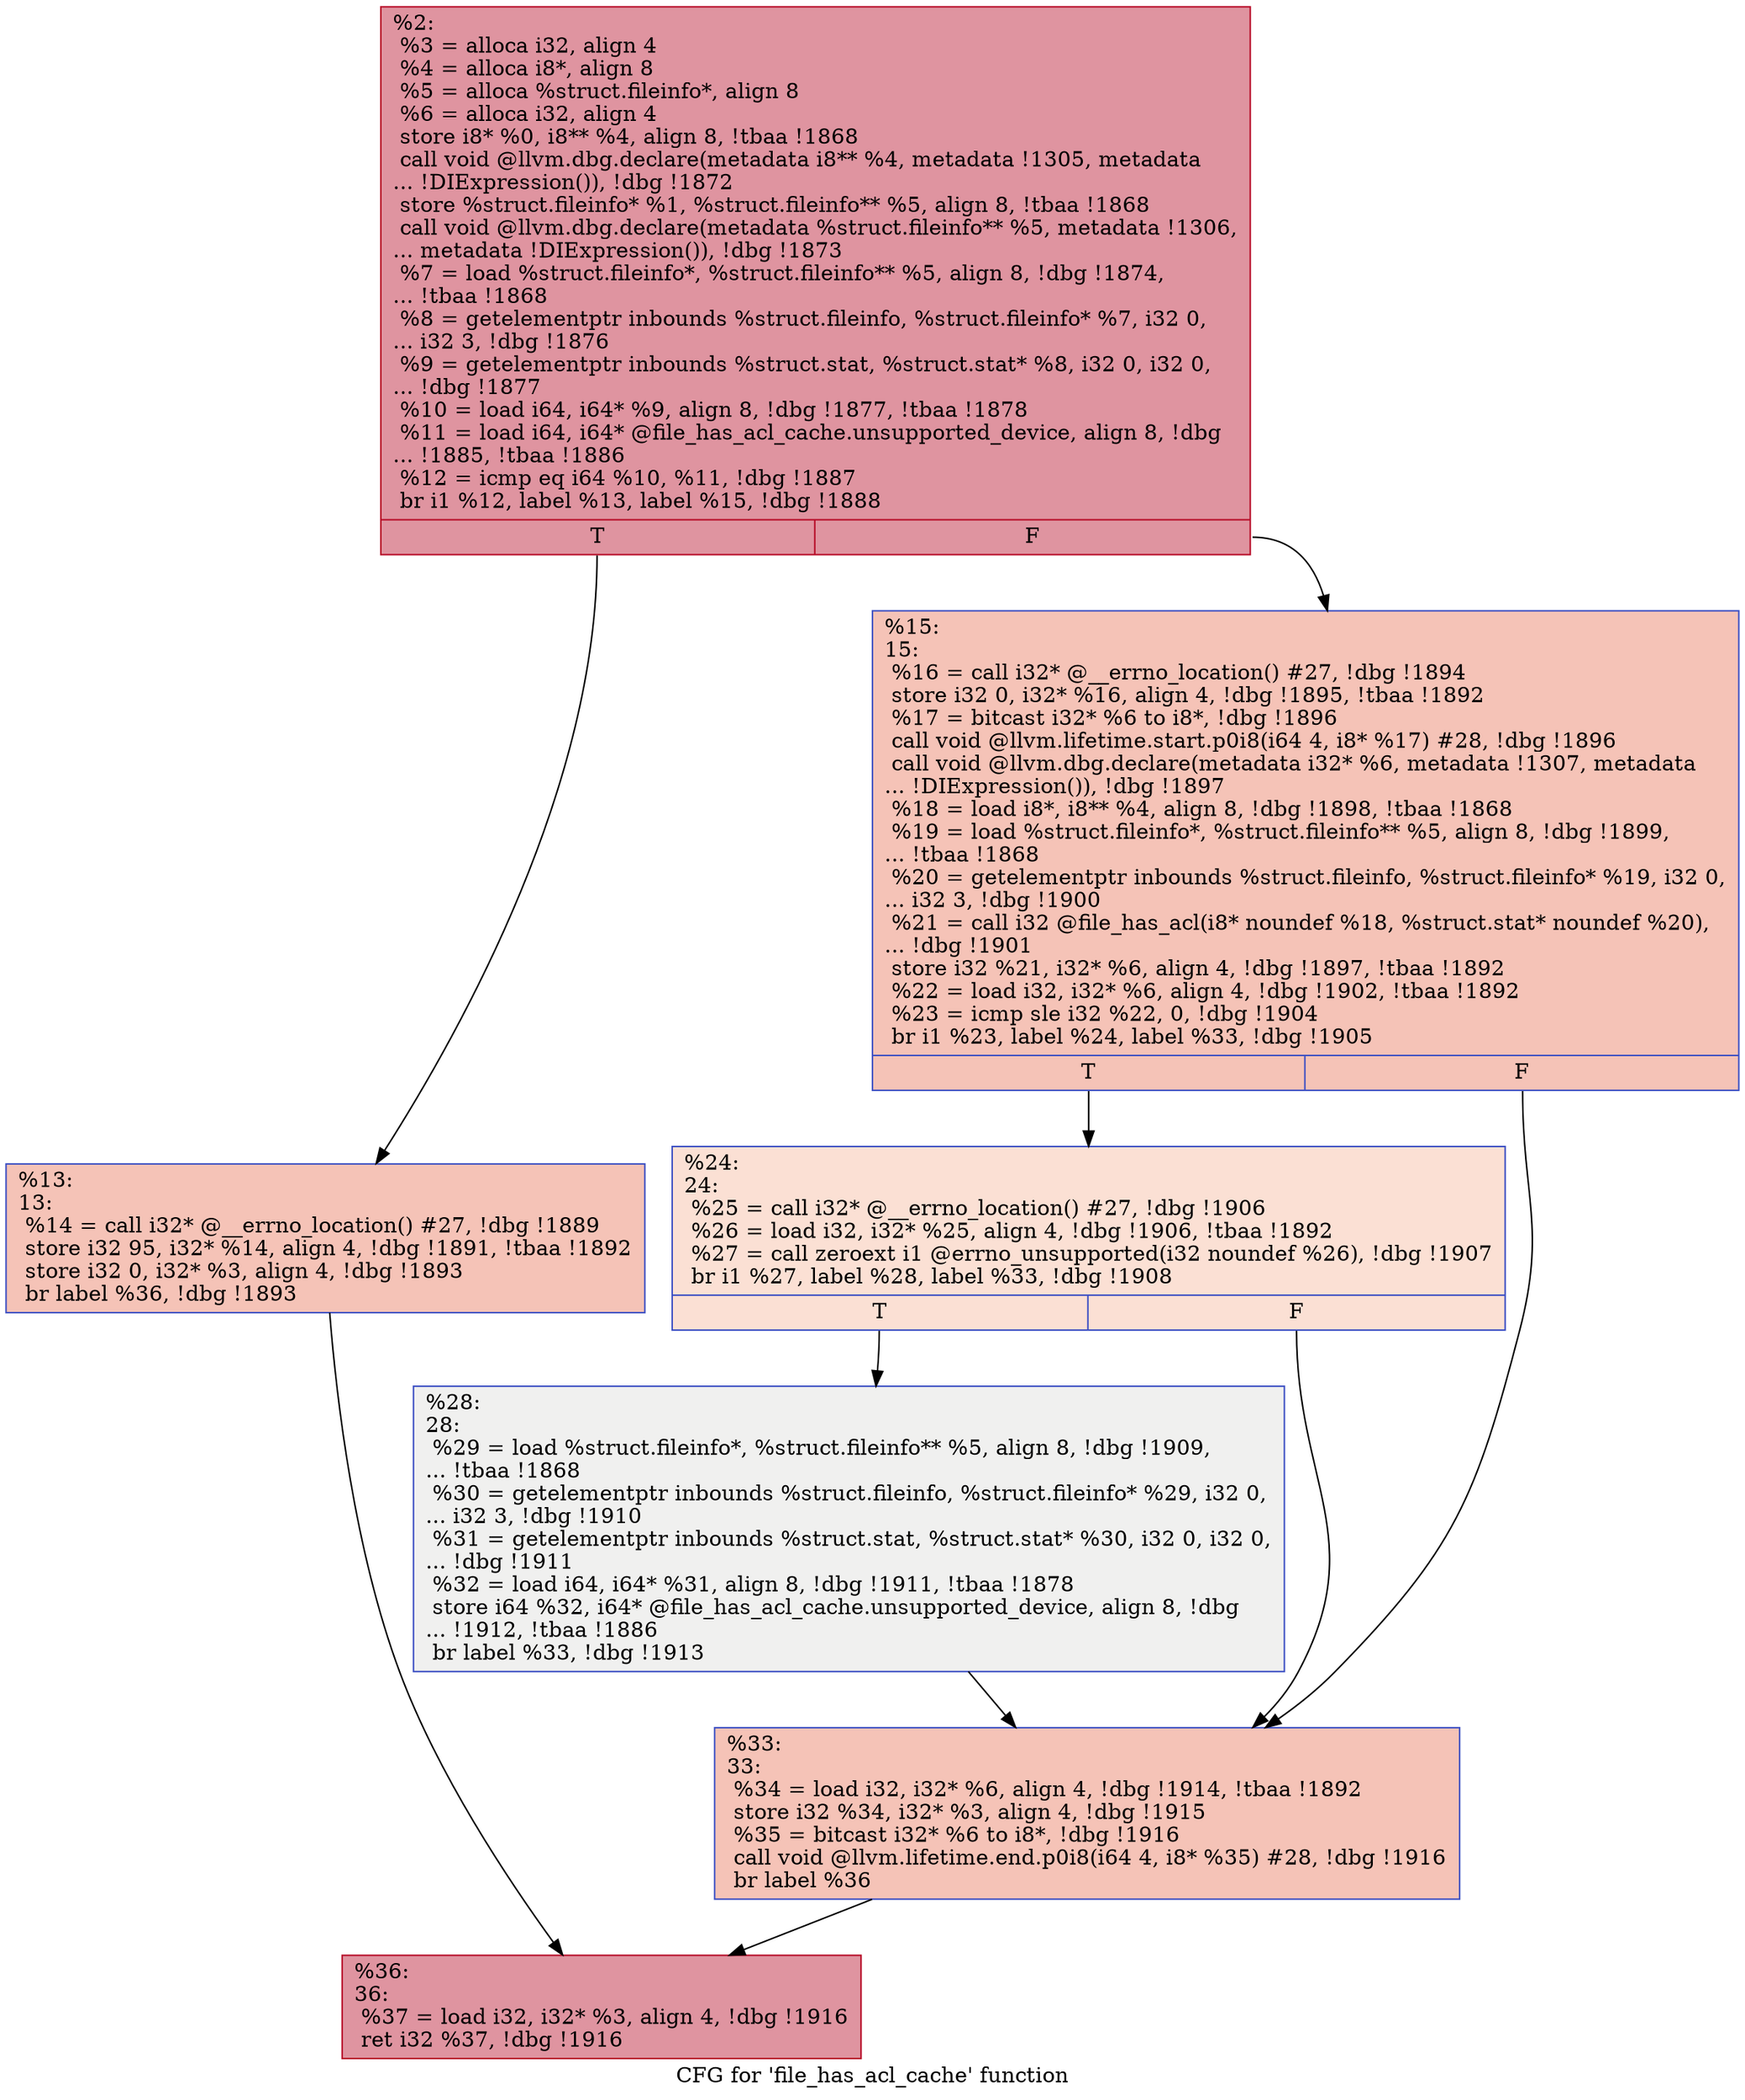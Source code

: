 digraph "CFG for 'file_has_acl_cache' function" {
	label="CFG for 'file_has_acl_cache' function";

	Node0x2130760 [shape=record,color="#b70d28ff", style=filled, fillcolor="#b70d2870",label="{%2:\l  %3 = alloca i32, align 4\l  %4 = alloca i8*, align 8\l  %5 = alloca %struct.fileinfo*, align 8\l  %6 = alloca i32, align 4\l  store i8* %0, i8** %4, align 8, !tbaa !1868\l  call void @llvm.dbg.declare(metadata i8** %4, metadata !1305, metadata\l... !DIExpression()), !dbg !1872\l  store %struct.fileinfo* %1, %struct.fileinfo** %5, align 8, !tbaa !1868\l  call void @llvm.dbg.declare(metadata %struct.fileinfo** %5, metadata !1306,\l... metadata !DIExpression()), !dbg !1873\l  %7 = load %struct.fileinfo*, %struct.fileinfo** %5, align 8, !dbg !1874,\l... !tbaa !1868\l  %8 = getelementptr inbounds %struct.fileinfo, %struct.fileinfo* %7, i32 0,\l... i32 3, !dbg !1876\l  %9 = getelementptr inbounds %struct.stat, %struct.stat* %8, i32 0, i32 0,\l... !dbg !1877\l  %10 = load i64, i64* %9, align 8, !dbg !1877, !tbaa !1878\l  %11 = load i64, i64* @file_has_acl_cache.unsupported_device, align 8, !dbg\l... !1885, !tbaa !1886\l  %12 = icmp eq i64 %10, %11, !dbg !1887\l  br i1 %12, label %13, label %15, !dbg !1888\l|{<s0>T|<s1>F}}"];
	Node0x2130760:s0 -> Node0x21307f0;
	Node0x2130760:s1 -> Node0x2130840;
	Node0x21307f0 [shape=record,color="#3d50c3ff", style=filled, fillcolor="#e8765c70",label="{%13:\l13:                                               \l  %14 = call i32* @__errno_location() #27, !dbg !1889\l  store i32 95, i32* %14, align 4, !dbg !1891, !tbaa !1892\l  store i32 0, i32* %3, align 4, !dbg !1893\l  br label %36, !dbg !1893\l}"];
	Node0x21307f0 -> Node0x2130980;
	Node0x2130840 [shape=record,color="#3d50c3ff", style=filled, fillcolor="#e8765c70",label="{%15:\l15:                                               \l  %16 = call i32* @__errno_location() #27, !dbg !1894\l  store i32 0, i32* %16, align 4, !dbg !1895, !tbaa !1892\l  %17 = bitcast i32* %6 to i8*, !dbg !1896\l  call void @llvm.lifetime.start.p0i8(i64 4, i8* %17) #28, !dbg !1896\l  call void @llvm.dbg.declare(metadata i32* %6, metadata !1307, metadata\l... !DIExpression()), !dbg !1897\l  %18 = load i8*, i8** %4, align 8, !dbg !1898, !tbaa !1868\l  %19 = load %struct.fileinfo*, %struct.fileinfo** %5, align 8, !dbg !1899,\l... !tbaa !1868\l  %20 = getelementptr inbounds %struct.fileinfo, %struct.fileinfo* %19, i32 0,\l... i32 3, !dbg !1900\l  %21 = call i32 @file_has_acl(i8* noundef %18, %struct.stat* noundef %20),\l... !dbg !1901\l  store i32 %21, i32* %6, align 4, !dbg !1897, !tbaa !1892\l  %22 = load i32, i32* %6, align 4, !dbg !1902, !tbaa !1892\l  %23 = icmp sle i32 %22, 0, !dbg !1904\l  br i1 %23, label %24, label %33, !dbg !1905\l|{<s0>T|<s1>F}}"];
	Node0x2130840:s0 -> Node0x2130890;
	Node0x2130840:s1 -> Node0x2130930;
	Node0x2130890 [shape=record,color="#3d50c3ff", style=filled, fillcolor="#f7b99e70",label="{%24:\l24:                                               \l  %25 = call i32* @__errno_location() #27, !dbg !1906\l  %26 = load i32, i32* %25, align 4, !dbg !1906, !tbaa !1892\l  %27 = call zeroext i1 @errno_unsupported(i32 noundef %26), !dbg !1907\l  br i1 %27, label %28, label %33, !dbg !1908\l|{<s0>T|<s1>F}}"];
	Node0x2130890:s0 -> Node0x21308e0;
	Node0x2130890:s1 -> Node0x2130930;
	Node0x21308e0 [shape=record,color="#3d50c3ff", style=filled, fillcolor="#dedcdb70",label="{%28:\l28:                                               \l  %29 = load %struct.fileinfo*, %struct.fileinfo** %5, align 8, !dbg !1909,\l... !tbaa !1868\l  %30 = getelementptr inbounds %struct.fileinfo, %struct.fileinfo* %29, i32 0,\l... i32 3, !dbg !1910\l  %31 = getelementptr inbounds %struct.stat, %struct.stat* %30, i32 0, i32 0,\l... !dbg !1911\l  %32 = load i64, i64* %31, align 8, !dbg !1911, !tbaa !1878\l  store i64 %32, i64* @file_has_acl_cache.unsupported_device, align 8, !dbg\l... !1912, !tbaa !1886\l  br label %33, !dbg !1913\l}"];
	Node0x21308e0 -> Node0x2130930;
	Node0x2130930 [shape=record,color="#3d50c3ff", style=filled, fillcolor="#e8765c70",label="{%33:\l33:                                               \l  %34 = load i32, i32* %6, align 4, !dbg !1914, !tbaa !1892\l  store i32 %34, i32* %3, align 4, !dbg !1915\l  %35 = bitcast i32* %6 to i8*, !dbg !1916\l  call void @llvm.lifetime.end.p0i8(i64 4, i8* %35) #28, !dbg !1916\l  br label %36\l}"];
	Node0x2130930 -> Node0x2130980;
	Node0x2130980 [shape=record,color="#b70d28ff", style=filled, fillcolor="#b70d2870",label="{%36:\l36:                                               \l  %37 = load i32, i32* %3, align 4, !dbg !1916\l  ret i32 %37, !dbg !1916\l}"];
}
